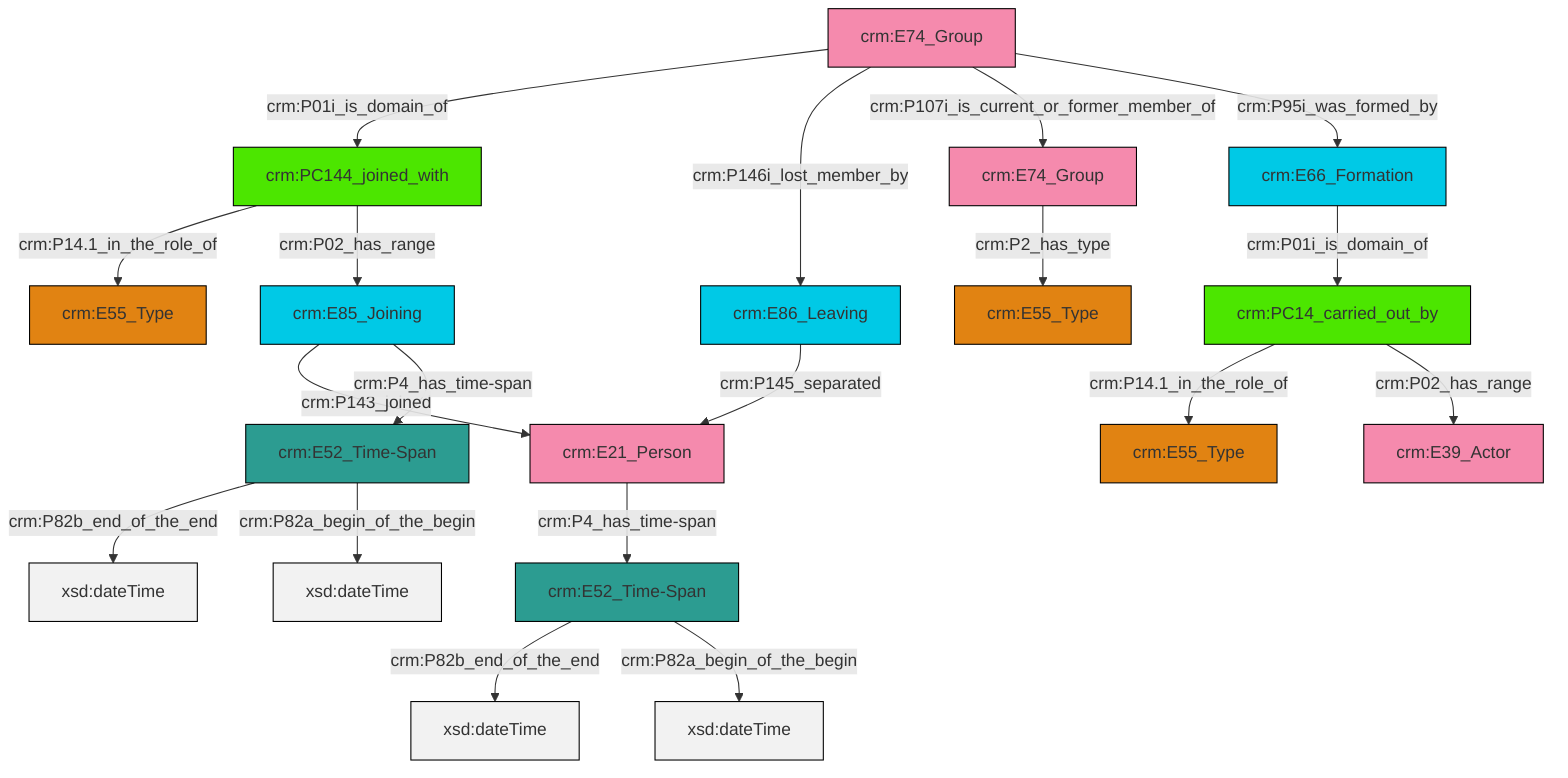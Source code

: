 graph TD
classDef Literal fill:#f2f2f2,stroke:#000000;
classDef CRM_Entity fill:#FFFFFF,stroke:#000000;
classDef Temporal_Entity fill:#00C9E6, stroke:#000000;
classDef Type fill:#E18312, stroke:#000000;
classDef Time-Span fill:#2C9C91, stroke:#000000;
classDef Appellation fill:#FFEB7F, stroke:#000000;
classDef Place fill:#008836, stroke:#000000;
classDef Persistent_Item fill:#B266B2, stroke:#000000;
classDef Conceptual_Object fill:#FFD700, stroke:#000000;
classDef Physical_Thing fill:#D2B48C, stroke:#000000;
classDef Actor fill:#f58aad, stroke:#000000;
classDef PC_Classes fill:#4ce600, stroke:#000000;
classDef Multi fill:#cccccc,stroke:#000000;

0["crm:E52_Time-Span"]:::Time-Span -->|crm:P82b_end_of_the_end| 1[xsd:dateTime]:::Literal
2["crm:E74_Group"]:::Actor -->|crm:P2_has_type| 3["crm:E55_Type"]:::Type
4["crm:E52_Time-Span"]:::Time-Span -->|crm:P82b_end_of_the_end| 5[xsd:dateTime]:::Literal
6["crm:E21_Person"]:::Actor -->|crm:P4_has_time-span| 4["crm:E52_Time-Span"]:::Time-Span
7["crm:E85_Joining"]:::Temporal_Entity -->|crm:P143_joined| 6["crm:E21_Person"]:::Actor
8["crm:E86_Leaving"]:::Temporal_Entity -->|crm:P145_separated| 6["crm:E21_Person"]:::Actor
7["crm:E85_Joining"]:::Temporal_Entity -->|crm:P4_has_time-span| 0["crm:E52_Time-Span"]:::Time-Span
0["crm:E52_Time-Span"]:::Time-Span -->|crm:P82a_begin_of_the_begin| 12[xsd:dateTime]:::Literal
16["crm:E74_Group"]:::Actor -->|crm:P01i_is_domain_of| 17["crm:PC144_joined_with"]:::PC_Classes
20["crm:PC14_carried_out_by"]:::PC_Classes -->|crm:P14.1_in_the_role_of| 13["crm:E55_Type"]:::Type
16["crm:E74_Group"]:::Actor -->|crm:P146i_lost_member_by| 8["crm:E86_Leaving"]:::Temporal_Entity
21["crm:E66_Formation"]:::Temporal_Entity -->|crm:P01i_is_domain_of| 20["crm:PC14_carried_out_by"]:::PC_Classes
4["crm:E52_Time-Span"]:::Time-Span -->|crm:P82a_begin_of_the_begin| 23[xsd:dateTime]:::Literal
17["crm:PC144_joined_with"]:::PC_Classes -->|crm:P14.1_in_the_role_of| 18["crm:E55_Type"]:::Type
16["crm:E74_Group"]:::Actor -->|crm:P107i_is_current_or_former_member_of| 2["crm:E74_Group"]:::Actor
17["crm:PC144_joined_with"]:::PC_Classes -->|crm:P02_has_range| 7["crm:E85_Joining"]:::Temporal_Entity
16["crm:E74_Group"]:::Actor -->|crm:P95i_was_formed_by| 21["crm:E66_Formation"]:::Temporal_Entity
20["crm:PC14_carried_out_by"]:::PC_Classes -->|crm:P02_has_range| 33["crm:E39_Actor"]:::Actor